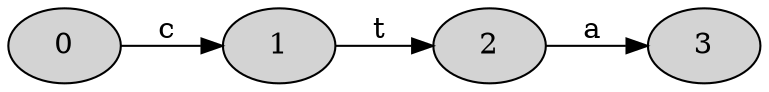 // This graph generated with hfst-fst2txt blah
digraph H {
rankdir = LR;
node [style=filled] 0
0 -> 1 [label="c "];
node [style=filled] 1
1 -> 2 [label="t "];
node [style=filled] 2
2 -> 3 [label="a "];
node [shape=doublecircle,style=filled] 3
}
